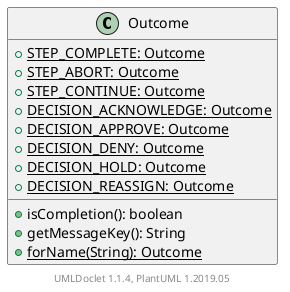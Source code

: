 @startuml

    class Outcome [[Outcome.html]] {
        {static} +STEP_COMPLETE: Outcome
        {static} +STEP_ABORT: Outcome
        {static} +STEP_CONTINUE: Outcome
        {static} +DECISION_ACKNOWLEDGE: Outcome
        {static} +DECISION_APPROVE: Outcome
        {static} +DECISION_DENY: Outcome
        {static} +DECISION_HOLD: Outcome
        {static} +DECISION_REASSIGN: Outcome
        +isCompletion(): boolean
        +getMessageKey(): String
        {static} +forName(String): Outcome
    }


    center footer UMLDoclet 1.1.4, PlantUML 1.2019.05
@enduml
